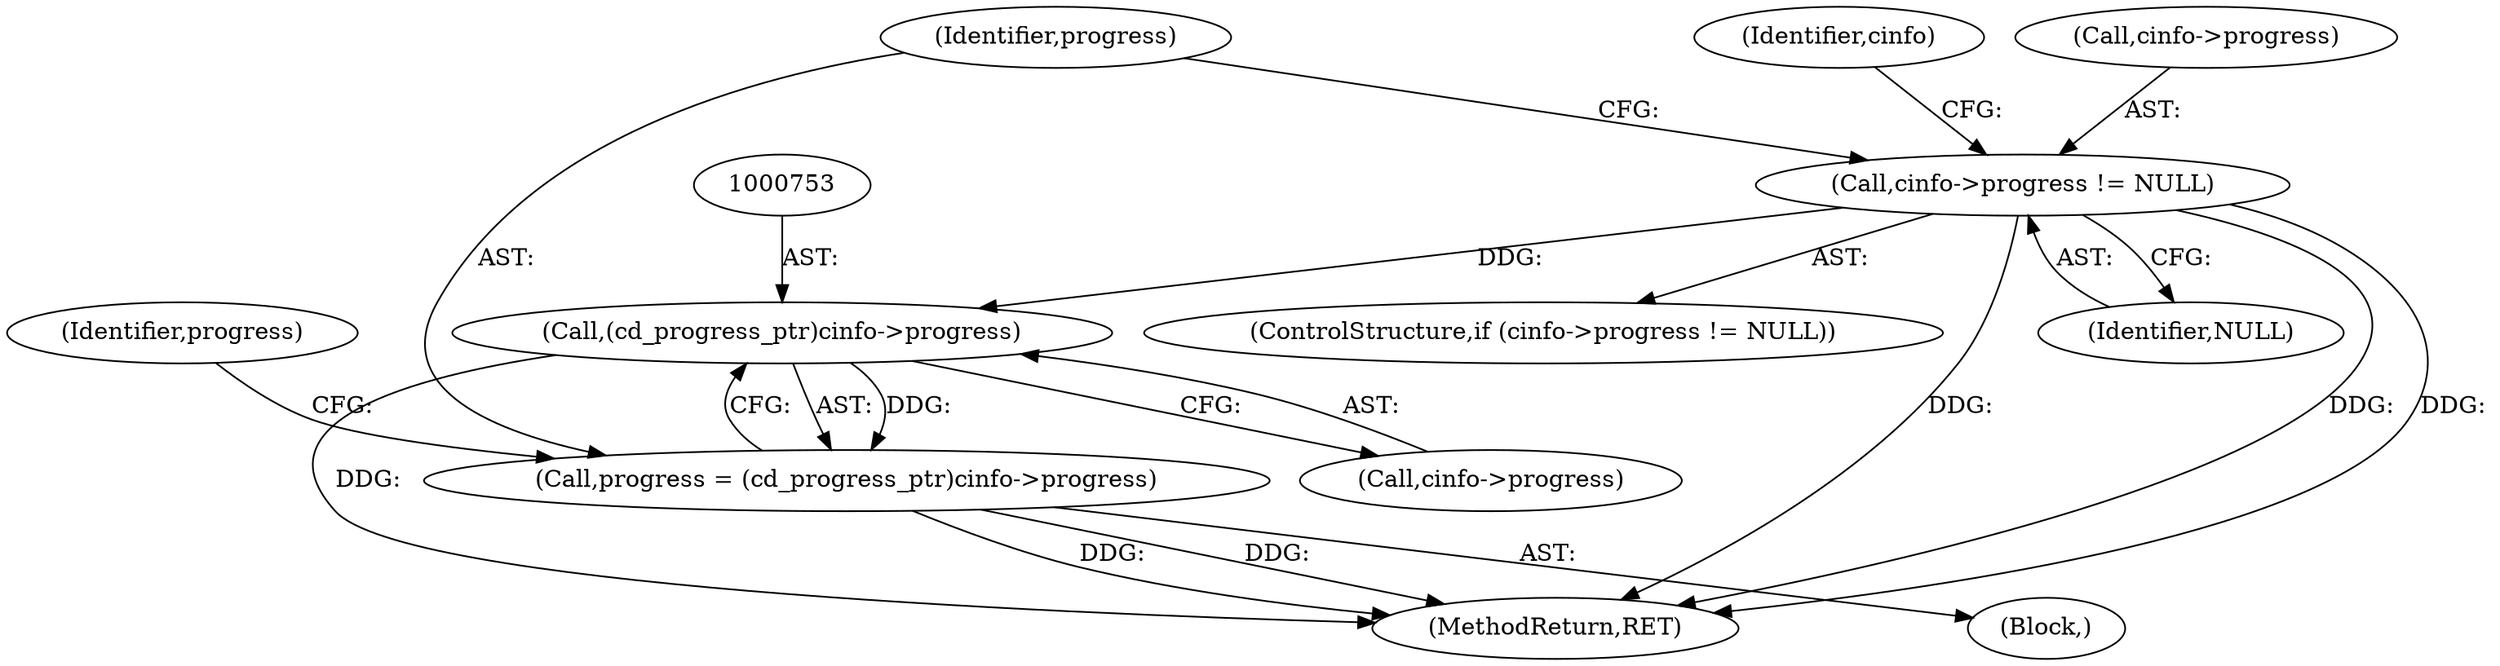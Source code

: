 digraph "0_libjpeg-turbo_9c78a04df4e44ef6487eee99c4258397f4fdca55_0@API" {
"1000743" [label="(Call,cinfo->progress != NULL)"];
"1000752" [label="(Call,(cd_progress_ptr)cinfo->progress)"];
"1000750" [label="(Call,progress = (cd_progress_ptr)cinfo->progress)"];
"1000754" [label="(Call,cinfo->progress)"];
"1000747" [label="(Identifier,NULL)"];
"1000744" [label="(Call,cinfo->progress)"];
"1000743" [label="(Call,cinfo->progress != NULL)"];
"1000751" [label="(Identifier,progress)"];
"1000748" [label="(Block,)"];
"1000742" [label="(ControlStructure,if (cinfo->progress != NULL))"];
"1000861" [label="(MethodReturn,RET)"];
"1000750" [label="(Call,progress = (cd_progress_ptr)cinfo->progress)"];
"1000812" [label="(Identifier,cinfo)"];
"1000759" [label="(Identifier,progress)"];
"1000752" [label="(Call,(cd_progress_ptr)cinfo->progress)"];
"1000743" -> "1000742"  [label="AST: "];
"1000743" -> "1000747"  [label="CFG: "];
"1000744" -> "1000743"  [label="AST: "];
"1000747" -> "1000743"  [label="AST: "];
"1000751" -> "1000743"  [label="CFG: "];
"1000812" -> "1000743"  [label="CFG: "];
"1000743" -> "1000861"  [label="DDG: "];
"1000743" -> "1000861"  [label="DDG: "];
"1000743" -> "1000861"  [label="DDG: "];
"1000743" -> "1000752"  [label="DDG: "];
"1000752" -> "1000750"  [label="AST: "];
"1000752" -> "1000754"  [label="CFG: "];
"1000753" -> "1000752"  [label="AST: "];
"1000754" -> "1000752"  [label="AST: "];
"1000750" -> "1000752"  [label="CFG: "];
"1000752" -> "1000861"  [label="DDG: "];
"1000752" -> "1000750"  [label="DDG: "];
"1000750" -> "1000748"  [label="AST: "];
"1000751" -> "1000750"  [label="AST: "];
"1000759" -> "1000750"  [label="CFG: "];
"1000750" -> "1000861"  [label="DDG: "];
"1000750" -> "1000861"  [label="DDG: "];
}
